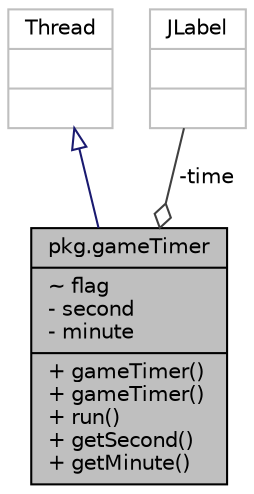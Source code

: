 digraph "pkg.gameTimer"
{
  edge [fontname="Helvetica",fontsize="10",labelfontname="Helvetica",labelfontsize="10"];
  node [fontname="Helvetica",fontsize="10",shape=record];
  Node1 [label="{pkg.gameTimer\n|~ flag\l- second\l- minute\l|+ gameTimer()\l+ gameTimer()\l+ run()\l+ getSecond()\l+ getMinute()\l}",height=0.2,width=0.4,color="black", fillcolor="grey75", style="filled", fontcolor="black"];
  Node2 -> Node1 [dir="back",color="midnightblue",fontsize="10",style="solid",arrowtail="onormal",fontname="Helvetica"];
  Node2 [label="{Thread\n||}",height=0.2,width=0.4,color="grey75", fillcolor="white", style="filled"];
  Node3 -> Node1 [color="grey25",fontsize="10",style="solid",label=" -time" ,arrowhead="odiamond",fontname="Helvetica"];
  Node3 [label="{JLabel\n||}",height=0.2,width=0.4,color="grey75", fillcolor="white", style="filled"];
}
